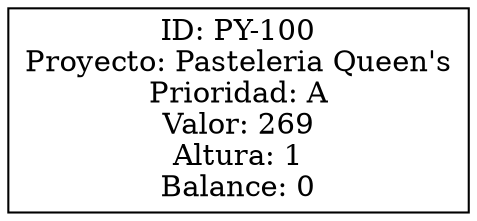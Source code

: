 digraph G {
node269[label="ID: PY-100\nProyecto: Pasteleria Queen's\nPrioridad: A\nValor: 269\nAltura: 1\nBalance: 0", shape="box"]

}